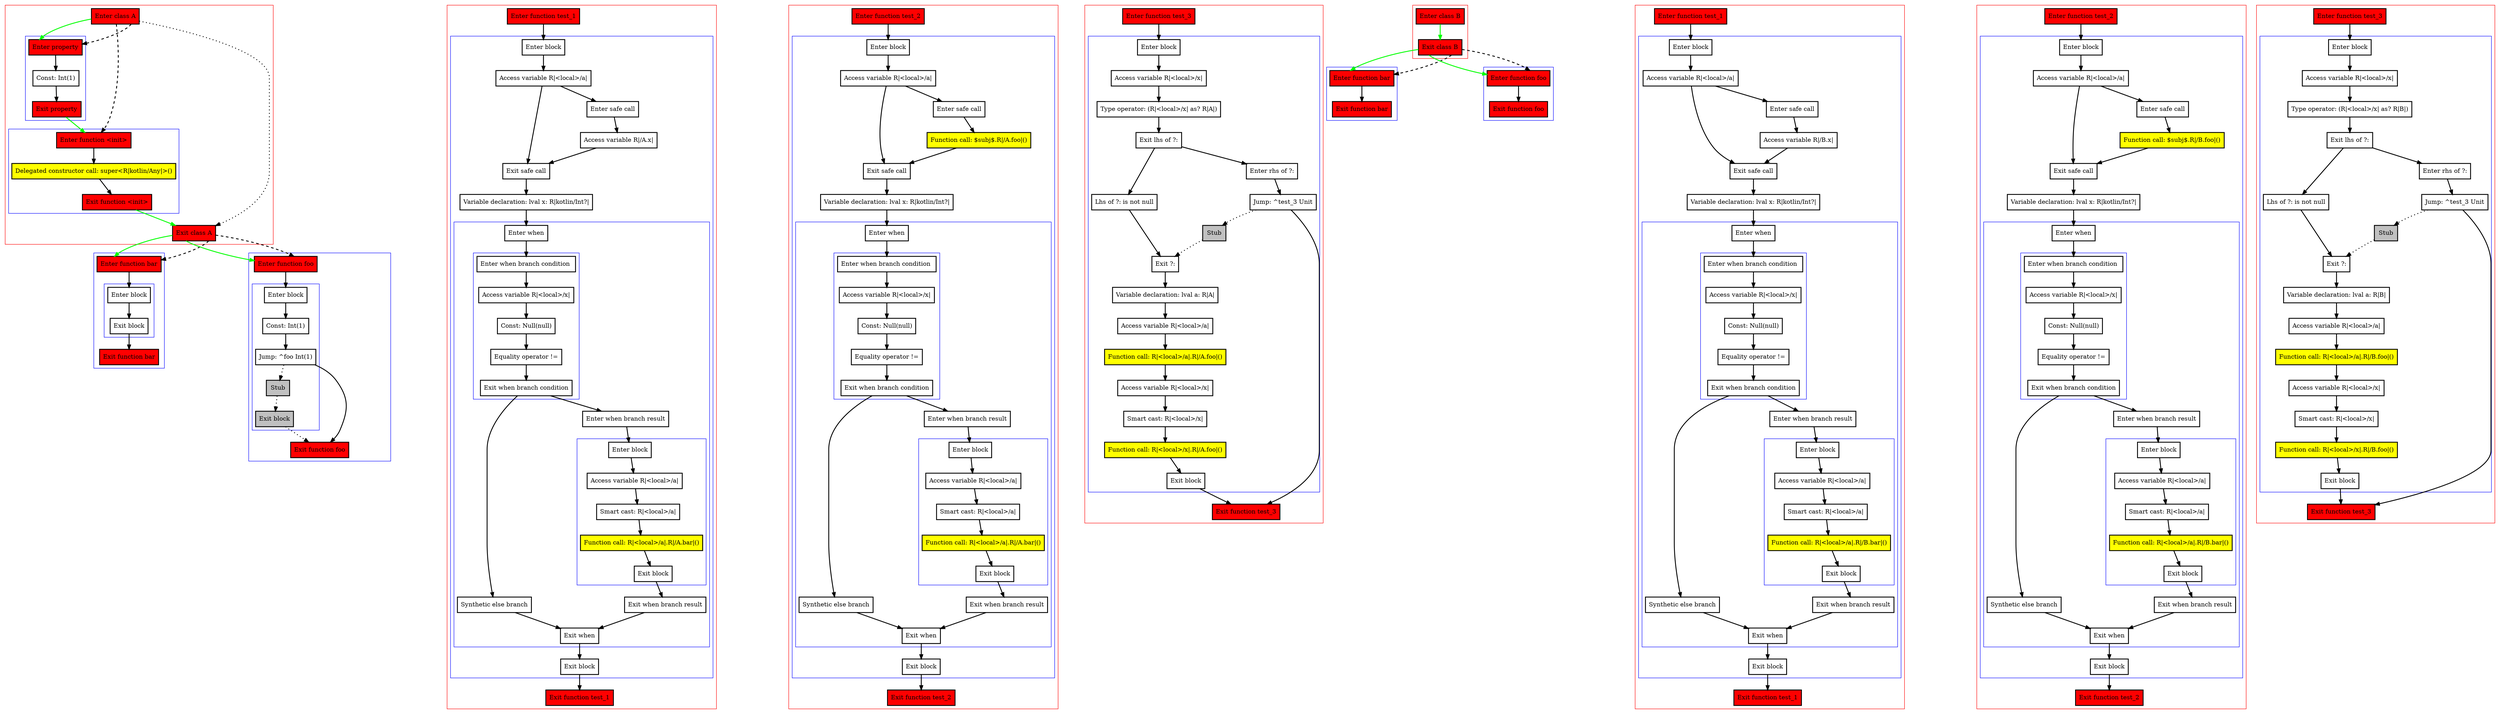 digraph assignSafeCall_kt {
    graph [nodesep=3]
    node [shape=box penwidth=2]
    edge [penwidth=2]

    subgraph cluster_0 {
        color=red
        0 [label="Enter class A" style="filled" fillcolor=red];
        subgraph cluster_1 {
            color=blue
            1 [label="Enter property" style="filled" fillcolor=red];
            2 [label="Const: Int(1)"];
            3 [label="Exit property" style="filled" fillcolor=red];
        }
        subgraph cluster_2 {
            color=blue
            4 [label="Enter function <init>" style="filled" fillcolor=red];
            5 [label="Delegated constructor call: super<R|kotlin/Any|>()" style="filled" fillcolor=yellow];
            6 [label="Exit function <init>" style="filled" fillcolor=red];
        }
        7 [label="Exit class A" style="filled" fillcolor=red];
    }
    subgraph cluster_3 {
        color=blue
        8 [label="Enter function bar" style="filled" fillcolor=red];
        subgraph cluster_4 {
            color=blue
            9 [label="Enter block"];
            10 [label="Exit block"];
        }
        11 [label="Exit function bar" style="filled" fillcolor=red];
    }
    subgraph cluster_5 {
        color=blue
        12 [label="Enter function foo" style="filled" fillcolor=red];
        subgraph cluster_6 {
            color=blue
            13 [label="Enter block"];
            14 [label="Const: Int(1)"];
            15 [label="Jump: ^foo Int(1)"];
            16 [label="Stub" style="filled" fillcolor=gray];
            17 [label="Exit block" style="filled" fillcolor=gray];
        }
        18 [label="Exit function foo" style="filled" fillcolor=red];
    }
    0 -> {1} [color=green];
    0 -> {7} [style=dotted];
    0 -> {1 4} [style=dashed];
    1 -> {2};
    2 -> {3};
    3 -> {4} [color=green];
    4 -> {5};
    5 -> {6};
    6 -> {7} [color=green];
    7 -> {8 12} [color=green];
    7 -> {8 12} [style=dashed];
    8 -> {9};
    9 -> {10};
    10 -> {11};
    12 -> {13};
    13 -> {14};
    14 -> {15};
    15 -> {18};
    15 -> {16} [style=dotted];
    16 -> {17} [style=dotted];
    17 -> {18} [style=dotted];

    subgraph cluster_7 {
        color=red
        19 [label="Enter function test_1" style="filled" fillcolor=red];
        subgraph cluster_8 {
            color=blue
            20 [label="Enter block"];
            21 [label="Access variable R|<local>/a|"];
            22 [label="Enter safe call"];
            23 [label="Access variable R|/A.x|"];
            24 [label="Exit safe call"];
            25 [label="Variable declaration: lval x: R|kotlin/Int?|"];
            subgraph cluster_9 {
                color=blue
                26 [label="Enter when"];
                subgraph cluster_10 {
                    color=blue
                    27 [label="Enter when branch condition "];
                    28 [label="Access variable R|<local>/x|"];
                    29 [label="Const: Null(null)"];
                    30 [label="Equality operator !="];
                    31 [label="Exit when branch condition"];
                }
                32 [label="Synthetic else branch"];
                33 [label="Enter when branch result"];
                subgraph cluster_11 {
                    color=blue
                    34 [label="Enter block"];
                    35 [label="Access variable R|<local>/a|"];
                    36 [label="Smart cast: R|<local>/a|"];
                    37 [label="Function call: R|<local>/a|.R|/A.bar|()" style="filled" fillcolor=yellow];
                    38 [label="Exit block"];
                }
                39 [label="Exit when branch result"];
                40 [label="Exit when"];
            }
            41 [label="Exit block"];
        }
        42 [label="Exit function test_1" style="filled" fillcolor=red];
    }
    19 -> {20};
    20 -> {21};
    21 -> {22 24};
    22 -> {23};
    23 -> {24};
    24 -> {25};
    25 -> {26};
    26 -> {27};
    27 -> {28};
    28 -> {29};
    29 -> {30};
    30 -> {31};
    31 -> {32 33};
    32 -> {40};
    33 -> {34};
    34 -> {35};
    35 -> {36};
    36 -> {37};
    37 -> {38};
    38 -> {39};
    39 -> {40};
    40 -> {41};
    41 -> {42};

    subgraph cluster_12 {
        color=red
        43 [label="Enter function test_2" style="filled" fillcolor=red];
        subgraph cluster_13 {
            color=blue
            44 [label="Enter block"];
            45 [label="Access variable R|<local>/a|"];
            46 [label="Enter safe call"];
            47 [label="Function call: $subj$.R|/A.foo|()" style="filled" fillcolor=yellow];
            48 [label="Exit safe call"];
            49 [label="Variable declaration: lval x: R|kotlin/Int?|"];
            subgraph cluster_14 {
                color=blue
                50 [label="Enter when"];
                subgraph cluster_15 {
                    color=blue
                    51 [label="Enter when branch condition "];
                    52 [label="Access variable R|<local>/x|"];
                    53 [label="Const: Null(null)"];
                    54 [label="Equality operator !="];
                    55 [label="Exit when branch condition"];
                }
                56 [label="Synthetic else branch"];
                57 [label="Enter when branch result"];
                subgraph cluster_16 {
                    color=blue
                    58 [label="Enter block"];
                    59 [label="Access variable R|<local>/a|"];
                    60 [label="Smart cast: R|<local>/a|"];
                    61 [label="Function call: R|<local>/a|.R|/A.bar|()" style="filled" fillcolor=yellow];
                    62 [label="Exit block"];
                }
                63 [label="Exit when branch result"];
                64 [label="Exit when"];
            }
            65 [label="Exit block"];
        }
        66 [label="Exit function test_2" style="filled" fillcolor=red];
    }
    43 -> {44};
    44 -> {45};
    45 -> {46 48};
    46 -> {47};
    47 -> {48};
    48 -> {49};
    49 -> {50};
    50 -> {51};
    51 -> {52};
    52 -> {53};
    53 -> {54};
    54 -> {55};
    55 -> {56 57};
    56 -> {64};
    57 -> {58};
    58 -> {59};
    59 -> {60};
    60 -> {61};
    61 -> {62};
    62 -> {63};
    63 -> {64};
    64 -> {65};
    65 -> {66};

    subgraph cluster_17 {
        color=red
        67 [label="Enter function test_3" style="filled" fillcolor=red];
        subgraph cluster_18 {
            color=blue
            68 [label="Enter block"];
            69 [label="Access variable R|<local>/x|"];
            70 [label="Type operator: (R|<local>/x| as? R|A|)"];
            71 [label="Exit lhs of ?:"];
            72 [label="Enter rhs of ?:"];
            73 [label="Jump: ^test_3 Unit"];
            74 [label="Stub" style="filled" fillcolor=gray];
            75 [label="Lhs of ?: is not null"];
            76 [label="Exit ?:"];
            77 [label="Variable declaration: lval a: R|A|"];
            78 [label="Access variable R|<local>/a|"];
            79 [label="Function call: R|<local>/a|.R|/A.foo|()" style="filled" fillcolor=yellow];
            80 [label="Access variable R|<local>/x|"];
            81 [label="Smart cast: R|<local>/x|"];
            82 [label="Function call: R|<local>/x|.R|/A.foo|()" style="filled" fillcolor=yellow];
            83 [label="Exit block"];
        }
        84 [label="Exit function test_3" style="filled" fillcolor=red];
    }
    67 -> {68};
    68 -> {69};
    69 -> {70};
    70 -> {71};
    71 -> {72 75};
    72 -> {73};
    73 -> {84};
    73 -> {74} [style=dotted];
    74 -> {76} [style=dotted];
    75 -> {76};
    76 -> {77};
    77 -> {78};
    78 -> {79};
    79 -> {80};
    80 -> {81};
    81 -> {82};
    82 -> {83};
    83 -> {84};

    subgraph cluster_19 {
        color=red
        85 [label="Enter class B" style="filled" fillcolor=red];
        86 [label="Exit class B" style="filled" fillcolor=red];
    }
    subgraph cluster_20 {
        color=blue
        87 [label="Enter function bar" style="filled" fillcolor=red];
        88 [label="Exit function bar" style="filled" fillcolor=red];
    }
    subgraph cluster_21 {
        color=blue
        89 [label="Enter function foo" style="filled" fillcolor=red];
        90 [label="Exit function foo" style="filled" fillcolor=red];
    }
    85 -> {86} [color=green];
    86 -> {87 89} [color=green];
    86 -> {87 89} [style=dashed];
    87 -> {88};
    89 -> {90};

    subgraph cluster_22 {
        color=red
        91 [label="Enter function test_1" style="filled" fillcolor=red];
        subgraph cluster_23 {
            color=blue
            92 [label="Enter block"];
            93 [label="Access variable R|<local>/a|"];
            94 [label="Enter safe call"];
            95 [label="Access variable R|/B.x|"];
            96 [label="Exit safe call"];
            97 [label="Variable declaration: lval x: R|kotlin/Int?|"];
            subgraph cluster_24 {
                color=blue
                98 [label="Enter when"];
                subgraph cluster_25 {
                    color=blue
                    99 [label="Enter when branch condition "];
                    100 [label="Access variable R|<local>/x|"];
                    101 [label="Const: Null(null)"];
                    102 [label="Equality operator !="];
                    103 [label="Exit when branch condition"];
                }
                104 [label="Synthetic else branch"];
                105 [label="Enter when branch result"];
                subgraph cluster_26 {
                    color=blue
                    106 [label="Enter block"];
                    107 [label="Access variable R|<local>/a|"];
                    108 [label="Smart cast: R|<local>/a|"];
                    109 [label="Function call: R|<local>/a|.R|/B.bar|()" style="filled" fillcolor=yellow];
                    110 [label="Exit block"];
                }
                111 [label="Exit when branch result"];
                112 [label="Exit when"];
            }
            113 [label="Exit block"];
        }
        114 [label="Exit function test_1" style="filled" fillcolor=red];
    }
    91 -> {92};
    92 -> {93};
    93 -> {94 96};
    94 -> {95};
    95 -> {96};
    96 -> {97};
    97 -> {98};
    98 -> {99};
    99 -> {100};
    100 -> {101};
    101 -> {102};
    102 -> {103};
    103 -> {104 105};
    104 -> {112};
    105 -> {106};
    106 -> {107};
    107 -> {108};
    108 -> {109};
    109 -> {110};
    110 -> {111};
    111 -> {112};
    112 -> {113};
    113 -> {114};

    subgraph cluster_27 {
        color=red
        115 [label="Enter function test_2" style="filled" fillcolor=red];
        subgraph cluster_28 {
            color=blue
            116 [label="Enter block"];
            117 [label="Access variable R|<local>/a|"];
            118 [label="Enter safe call"];
            119 [label="Function call: $subj$.R|/B.foo|()" style="filled" fillcolor=yellow];
            120 [label="Exit safe call"];
            121 [label="Variable declaration: lval x: R|kotlin/Int?|"];
            subgraph cluster_29 {
                color=blue
                122 [label="Enter when"];
                subgraph cluster_30 {
                    color=blue
                    123 [label="Enter when branch condition "];
                    124 [label="Access variable R|<local>/x|"];
                    125 [label="Const: Null(null)"];
                    126 [label="Equality operator !="];
                    127 [label="Exit when branch condition"];
                }
                128 [label="Synthetic else branch"];
                129 [label="Enter when branch result"];
                subgraph cluster_31 {
                    color=blue
                    130 [label="Enter block"];
                    131 [label="Access variable R|<local>/a|"];
                    132 [label="Smart cast: R|<local>/a|"];
                    133 [label="Function call: R|<local>/a|.R|/B.bar|()" style="filled" fillcolor=yellow];
                    134 [label="Exit block"];
                }
                135 [label="Exit when branch result"];
                136 [label="Exit when"];
            }
            137 [label="Exit block"];
        }
        138 [label="Exit function test_2" style="filled" fillcolor=red];
    }
    115 -> {116};
    116 -> {117};
    117 -> {118 120};
    118 -> {119};
    119 -> {120};
    120 -> {121};
    121 -> {122};
    122 -> {123};
    123 -> {124};
    124 -> {125};
    125 -> {126};
    126 -> {127};
    127 -> {128 129};
    128 -> {136};
    129 -> {130};
    130 -> {131};
    131 -> {132};
    132 -> {133};
    133 -> {134};
    134 -> {135};
    135 -> {136};
    136 -> {137};
    137 -> {138};

    subgraph cluster_32 {
        color=red
        139 [label="Enter function test_3" style="filled" fillcolor=red];
        subgraph cluster_33 {
            color=blue
            140 [label="Enter block"];
            141 [label="Access variable R|<local>/x|"];
            142 [label="Type operator: (R|<local>/x| as? R|B|)"];
            143 [label="Exit lhs of ?:"];
            144 [label="Enter rhs of ?:"];
            145 [label="Jump: ^test_3 Unit"];
            146 [label="Stub" style="filled" fillcolor=gray];
            147 [label="Lhs of ?: is not null"];
            148 [label="Exit ?:"];
            149 [label="Variable declaration: lval a: R|B|"];
            150 [label="Access variable R|<local>/a|"];
            151 [label="Function call: R|<local>/a|.R|/B.foo|()" style="filled" fillcolor=yellow];
            152 [label="Access variable R|<local>/x|"];
            153 [label="Smart cast: R|<local>/x|"];
            154 [label="Function call: R|<local>/x|.R|/B.foo|()" style="filled" fillcolor=yellow];
            155 [label="Exit block"];
        }
        156 [label="Exit function test_3" style="filled" fillcolor=red];
    }
    139 -> {140};
    140 -> {141};
    141 -> {142};
    142 -> {143};
    143 -> {144 147};
    144 -> {145};
    145 -> {156};
    145 -> {146} [style=dotted];
    146 -> {148} [style=dotted];
    147 -> {148};
    148 -> {149};
    149 -> {150};
    150 -> {151};
    151 -> {152};
    152 -> {153};
    153 -> {154};
    154 -> {155};
    155 -> {156};

}
